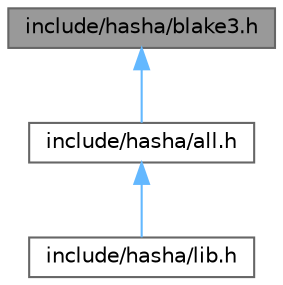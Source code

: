 digraph "include/hasha/blake3.h"
{
 // LATEX_PDF_SIZE
  bgcolor="transparent";
  edge [fontname=Helvetica,fontsize=10,labelfontname=Helvetica,labelfontsize=10];
  node [fontname=Helvetica,fontsize=10,shape=box,height=0.2,width=0.4];
  Node1 [id="Node000001",label="include/hasha/blake3.h",height=0.2,width=0.4,color="gray40", fillcolor="grey60", style="filled", fontcolor="black",tooltip="Header file for the BLAKE3 hashing algorithm."];
  Node1 -> Node2 [id="edge1_Node000001_Node000002",dir="back",color="steelblue1",style="solid",tooltip=" "];
  Node2 [id="Node000002",label="include/hasha/all.h",height=0.2,width=0.4,color="grey40", fillcolor="white", style="filled",URL="$da/d0d/all_8h.html",tooltip=" "];
  Node2 -> Node3 [id="edge2_Node000002_Node000003",dir="back",color="steelblue1",style="solid",tooltip=" "];
  Node3 [id="Node000003",label="include/hasha/lib.h",height=0.2,width=0.4,color="grey40", fillcolor="white", style="filled",URL="$de/d14/lib_8h.html",tooltip=" "];
}
